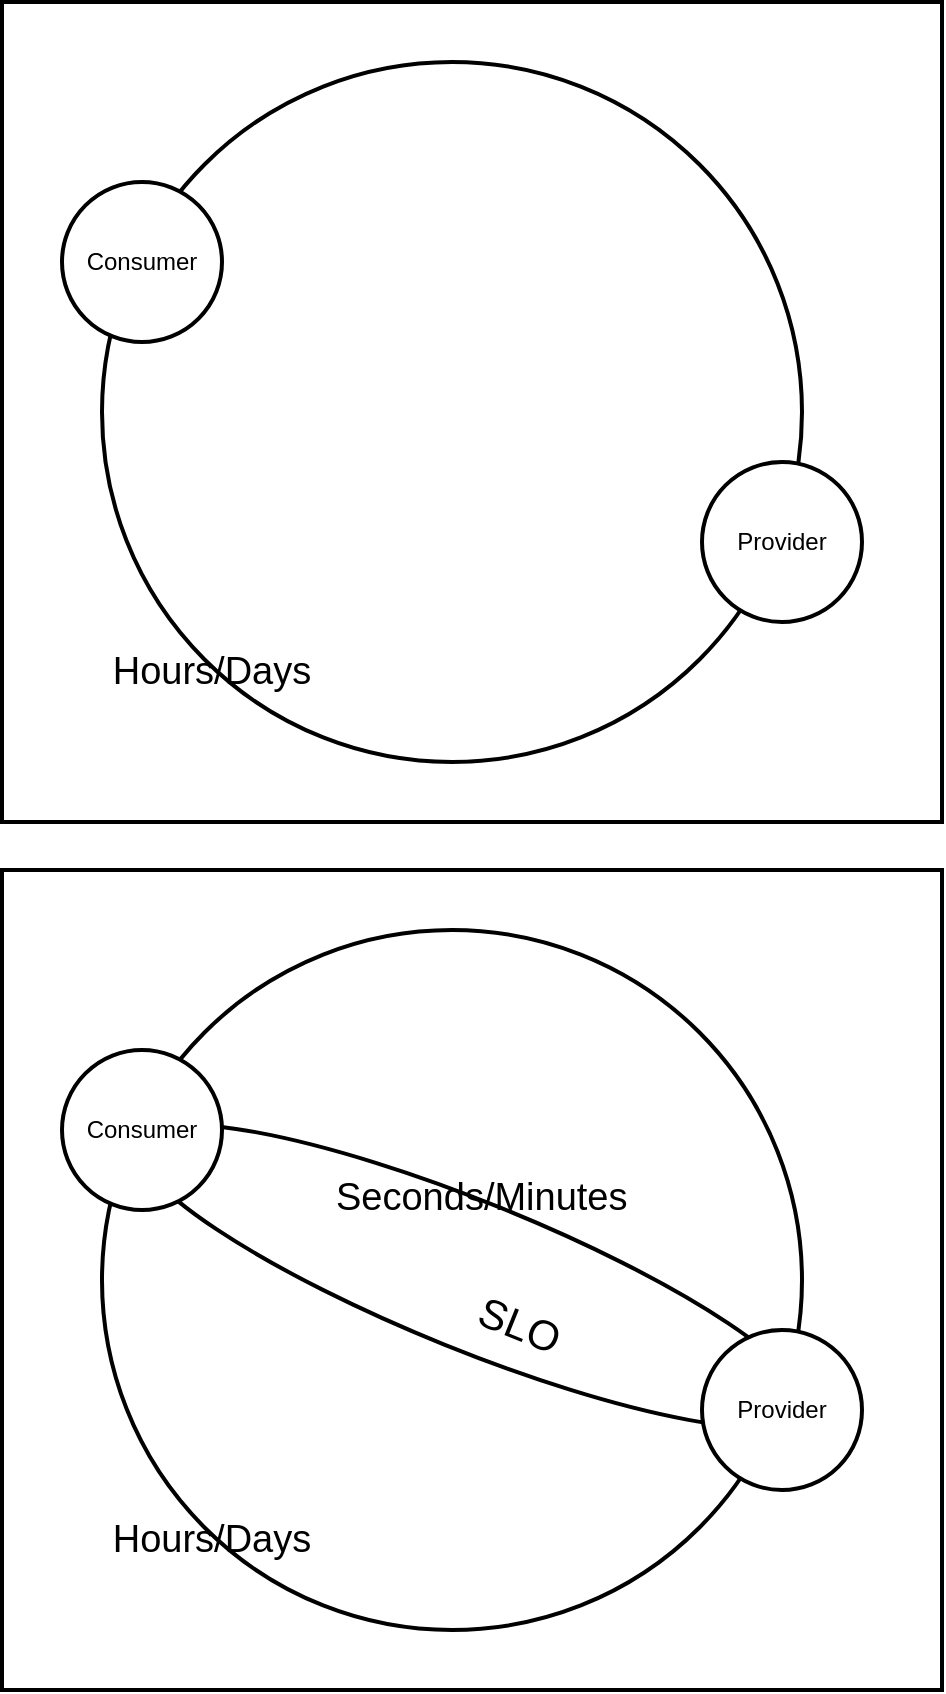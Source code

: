 <mxfile version="10.7.9" type="device"><diagram id="2VrrpyKrKwkBZiHGJ_pQ" name="Page-1"><mxGraphModel dx="589" dy="694" grid="1" gridSize="10" guides="1" tooltips="1" connect="1" arrows="1" fold="1" page="1" pageScale="1" pageWidth="850" pageHeight="1100" math="0" shadow="0"><root><mxCell id="0"/><mxCell id="1" parent="0"/><mxCell id="RQI68Ol_94F3lLAZIrUx-11" value="" style="rounded=0;whiteSpace=wrap;html=1;strokeWidth=2;" vertex="1" parent="1"><mxGeometry x="50" y="10" width="470" height="410" as="geometry"/></mxCell><mxCell id="RQI68Ol_94F3lLAZIrUx-9" value="" style="ellipse;whiteSpace=wrap;html=1;aspect=fixed;strokeWidth=2;" vertex="1" parent="1"><mxGeometry x="100" y="40" width="350" height="350" as="geometry"/></mxCell><mxCell id="RQI68Ol_94F3lLAZIrUx-3" value="Consumer" style="ellipse;whiteSpace=wrap;html=1;aspect=fixed;strokeWidth=2;" vertex="1" parent="1"><mxGeometry x="80" y="100" width="80" height="80" as="geometry"/></mxCell><mxCell id="RQI68Ol_94F3lLAZIrUx-4" value="Provider" style="ellipse;whiteSpace=wrap;html=1;aspect=fixed;strokeWidth=2;" vertex="1" parent="1"><mxGeometry x="400" y="240" width="80" height="80" as="geometry"/></mxCell><mxCell id="RQI68Ol_94F3lLAZIrUx-12" value="Hours/Days" style="text;html=1;strokeColor=none;fillColor=none;align=center;verticalAlign=middle;whiteSpace=wrap;rounded=0;fontSize=19;" vertex="1" parent="1"><mxGeometry x="100" y="330" width="110" height="30" as="geometry"/></mxCell><mxCell id="RQI68Ol_94F3lLAZIrUx-13" value="" style="rounded=0;whiteSpace=wrap;html=1;strokeWidth=2;" vertex="1" parent="1"><mxGeometry x="50" y="444" width="470" height="410" as="geometry"/></mxCell><mxCell id="RQI68Ol_94F3lLAZIrUx-14" value="" style="ellipse;whiteSpace=wrap;html=1;aspect=fixed;strokeWidth=2;" vertex="1" parent="1"><mxGeometry x="100" y="474" width="350" height="350" as="geometry"/></mxCell><mxCell id="RQI68Ol_94F3lLAZIrUx-17" value="Hours/Days" style="text;html=1;strokeColor=none;fillColor=none;align=center;verticalAlign=middle;whiteSpace=wrap;rounded=0;fontSize=19;" vertex="1" parent="1"><mxGeometry x="100" y="764" width="110" height="30" as="geometry"/></mxCell><mxCell id="RQI68Ol_94F3lLAZIrUx-18" value="" style="ellipse;whiteSpace=wrap;html=1;strokeWidth=2;fontSize=21;direction=south;rotation=22;" vertex="1" parent="1"><mxGeometry x="105" y="610" width="360" height="74" as="geometry"/></mxCell><mxCell id="RQI68Ol_94F3lLAZIrUx-16" value="Provider" style="ellipse;whiteSpace=wrap;html=1;aspect=fixed;strokeWidth=2;" vertex="1" parent="1"><mxGeometry x="400" y="674" width="80" height="80" as="geometry"/></mxCell><mxCell id="RQI68Ol_94F3lLAZIrUx-15" value="Consumer" style="ellipse;whiteSpace=wrap;html=1;aspect=fixed;strokeWidth=2;" vertex="1" parent="1"><mxGeometry x="80" y="534" width="80" height="80" as="geometry"/></mxCell><mxCell id="RQI68Ol_94F3lLAZIrUx-19" value="Seconds/Minutes" style="text;html=1;fontSize=19;" vertex="1" parent="1"><mxGeometry x="215" y="590" width="140" height="40" as="geometry"/></mxCell><mxCell id="RQI68Ol_94F3lLAZIrUx-20" value="SLO&lt;br&gt;" style="text;html=1;fontSize=21;rotation=22;" vertex="1" parent="1"><mxGeometry x="285" y="654" width="55" height="40" as="geometry"/></mxCell></root></mxGraphModel></diagram></mxfile>